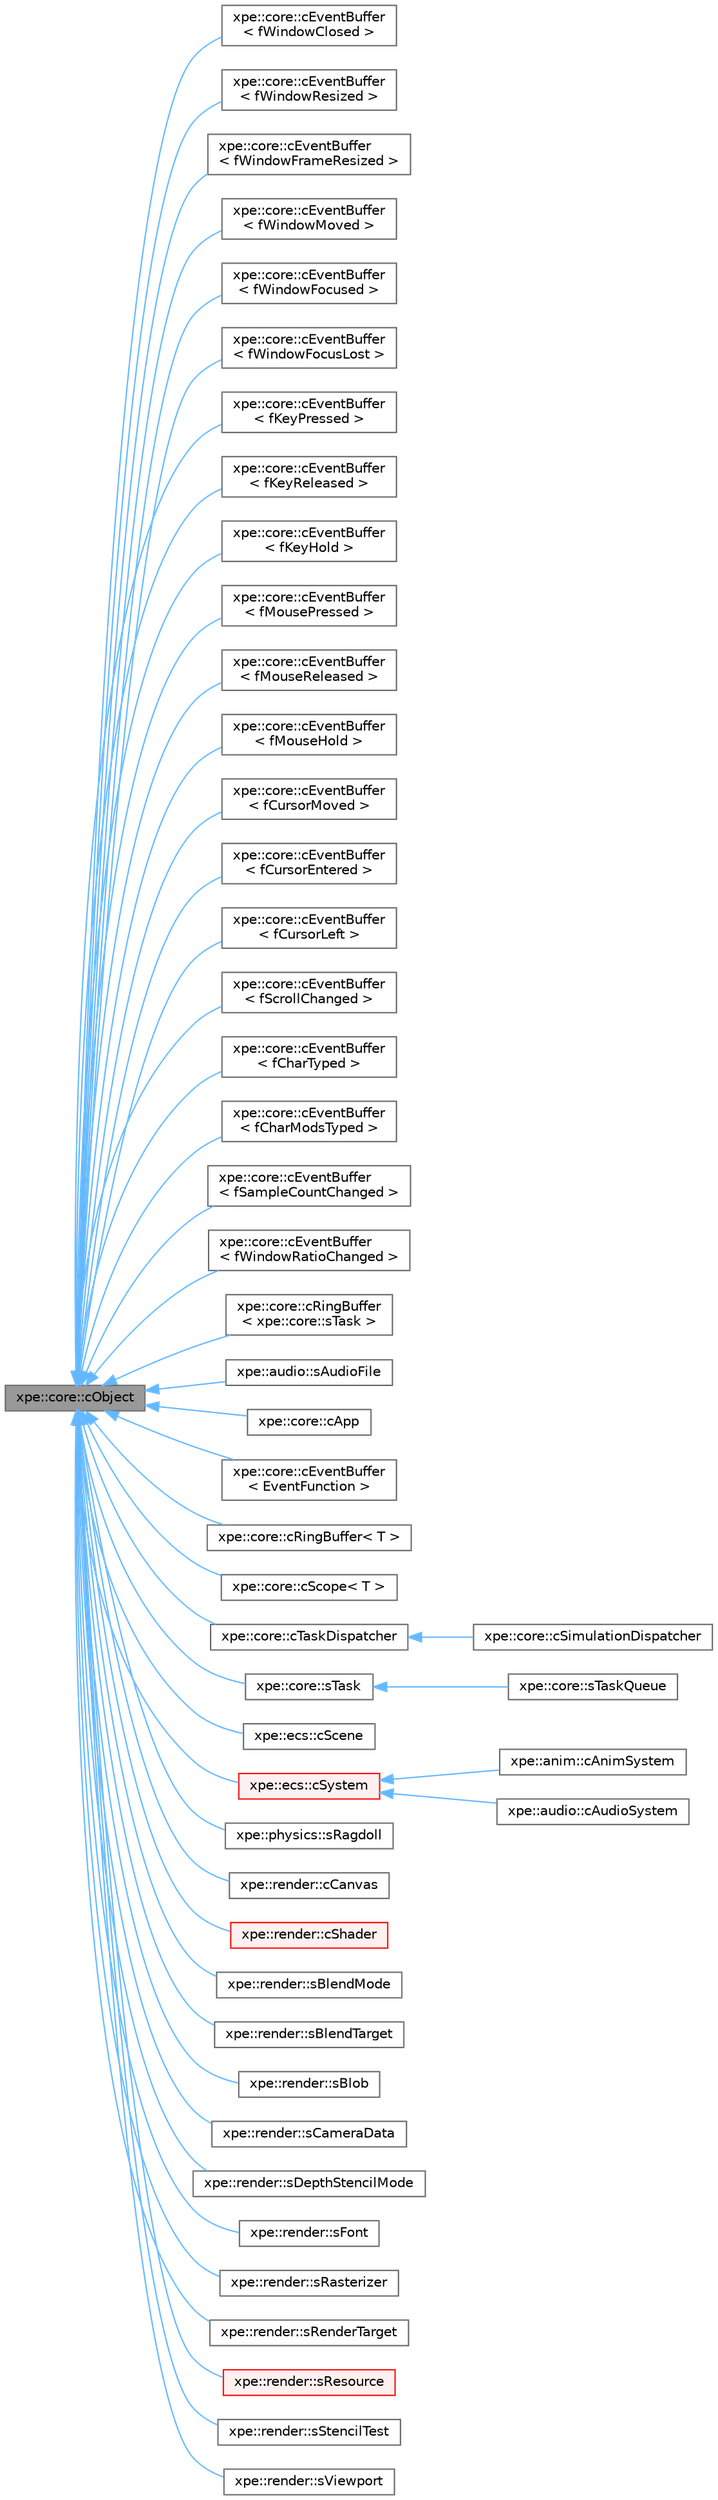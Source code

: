 digraph "xpe::core::cObject"
{
 // LATEX_PDF_SIZE
  bgcolor="transparent";
  edge [fontname=Helvetica,fontsize=10,labelfontname=Helvetica,labelfontsize=10];
  node [fontname=Helvetica,fontsize=10,shape=box,height=0.2,width=0.4];
  rankdir="LR";
  Node1 [id="Node000001",label="xpe::core::cObject",height=0.2,width=0.4,color="gray40", fillcolor="grey60", style="filled", fontcolor="black",tooltip=" "];
  Node1 -> Node2 [id="edge97_Node000001_Node000002",dir="back",color="steelblue1",style="solid",tooltip=" "];
  Node2 [id="Node000002",label="xpe::core::cEventBuffer\l\< fWindowClosed \>",height=0.2,width=0.4,color="gray40", fillcolor="white", style="filled",URL="$classxpe_1_1core_1_1c_event_buffer.html",tooltip=" "];
  Node1 -> Node3 [id="edge98_Node000001_Node000003",dir="back",color="steelblue1",style="solid",tooltip=" "];
  Node3 [id="Node000003",label="xpe::core::cEventBuffer\l\< fWindowResized \>",height=0.2,width=0.4,color="gray40", fillcolor="white", style="filled",URL="$classxpe_1_1core_1_1c_event_buffer.html",tooltip=" "];
  Node1 -> Node4 [id="edge99_Node000001_Node000004",dir="back",color="steelblue1",style="solid",tooltip=" "];
  Node4 [id="Node000004",label="xpe::core::cEventBuffer\l\< fWindowFrameResized \>",height=0.2,width=0.4,color="gray40", fillcolor="white", style="filled",URL="$classxpe_1_1core_1_1c_event_buffer.html",tooltip=" "];
  Node1 -> Node5 [id="edge100_Node000001_Node000005",dir="back",color="steelblue1",style="solid",tooltip=" "];
  Node5 [id="Node000005",label="xpe::core::cEventBuffer\l\< fWindowMoved \>",height=0.2,width=0.4,color="gray40", fillcolor="white", style="filled",URL="$classxpe_1_1core_1_1c_event_buffer.html",tooltip=" "];
  Node1 -> Node6 [id="edge101_Node000001_Node000006",dir="back",color="steelblue1",style="solid",tooltip=" "];
  Node6 [id="Node000006",label="xpe::core::cEventBuffer\l\< fWindowFocused \>",height=0.2,width=0.4,color="gray40", fillcolor="white", style="filled",URL="$classxpe_1_1core_1_1c_event_buffer.html",tooltip=" "];
  Node1 -> Node7 [id="edge102_Node000001_Node000007",dir="back",color="steelblue1",style="solid",tooltip=" "];
  Node7 [id="Node000007",label="xpe::core::cEventBuffer\l\< fWindowFocusLost \>",height=0.2,width=0.4,color="gray40", fillcolor="white", style="filled",URL="$classxpe_1_1core_1_1c_event_buffer.html",tooltip=" "];
  Node1 -> Node8 [id="edge103_Node000001_Node000008",dir="back",color="steelblue1",style="solid",tooltip=" "];
  Node8 [id="Node000008",label="xpe::core::cEventBuffer\l\< fKeyPressed \>",height=0.2,width=0.4,color="gray40", fillcolor="white", style="filled",URL="$classxpe_1_1core_1_1c_event_buffer.html",tooltip=" "];
  Node1 -> Node9 [id="edge104_Node000001_Node000009",dir="back",color="steelblue1",style="solid",tooltip=" "];
  Node9 [id="Node000009",label="xpe::core::cEventBuffer\l\< fKeyReleased \>",height=0.2,width=0.4,color="gray40", fillcolor="white", style="filled",URL="$classxpe_1_1core_1_1c_event_buffer.html",tooltip=" "];
  Node1 -> Node10 [id="edge105_Node000001_Node000010",dir="back",color="steelblue1",style="solid",tooltip=" "];
  Node10 [id="Node000010",label="xpe::core::cEventBuffer\l\< fKeyHold \>",height=0.2,width=0.4,color="gray40", fillcolor="white", style="filled",URL="$classxpe_1_1core_1_1c_event_buffer.html",tooltip=" "];
  Node1 -> Node11 [id="edge106_Node000001_Node000011",dir="back",color="steelblue1",style="solid",tooltip=" "];
  Node11 [id="Node000011",label="xpe::core::cEventBuffer\l\< fMousePressed \>",height=0.2,width=0.4,color="gray40", fillcolor="white", style="filled",URL="$classxpe_1_1core_1_1c_event_buffer.html",tooltip=" "];
  Node1 -> Node12 [id="edge107_Node000001_Node000012",dir="back",color="steelblue1",style="solid",tooltip=" "];
  Node12 [id="Node000012",label="xpe::core::cEventBuffer\l\< fMouseReleased \>",height=0.2,width=0.4,color="gray40", fillcolor="white", style="filled",URL="$classxpe_1_1core_1_1c_event_buffer.html",tooltip=" "];
  Node1 -> Node13 [id="edge108_Node000001_Node000013",dir="back",color="steelblue1",style="solid",tooltip=" "];
  Node13 [id="Node000013",label="xpe::core::cEventBuffer\l\< fMouseHold \>",height=0.2,width=0.4,color="gray40", fillcolor="white", style="filled",URL="$classxpe_1_1core_1_1c_event_buffer.html",tooltip=" "];
  Node1 -> Node14 [id="edge109_Node000001_Node000014",dir="back",color="steelblue1",style="solid",tooltip=" "];
  Node14 [id="Node000014",label="xpe::core::cEventBuffer\l\< fCursorMoved \>",height=0.2,width=0.4,color="gray40", fillcolor="white", style="filled",URL="$classxpe_1_1core_1_1c_event_buffer.html",tooltip=" "];
  Node1 -> Node15 [id="edge110_Node000001_Node000015",dir="back",color="steelblue1",style="solid",tooltip=" "];
  Node15 [id="Node000015",label="xpe::core::cEventBuffer\l\< fCursorEntered \>",height=0.2,width=0.4,color="gray40", fillcolor="white", style="filled",URL="$classxpe_1_1core_1_1c_event_buffer.html",tooltip=" "];
  Node1 -> Node16 [id="edge111_Node000001_Node000016",dir="back",color="steelblue1",style="solid",tooltip=" "];
  Node16 [id="Node000016",label="xpe::core::cEventBuffer\l\< fCursorLeft \>",height=0.2,width=0.4,color="gray40", fillcolor="white", style="filled",URL="$classxpe_1_1core_1_1c_event_buffer.html",tooltip=" "];
  Node1 -> Node17 [id="edge112_Node000001_Node000017",dir="back",color="steelblue1",style="solid",tooltip=" "];
  Node17 [id="Node000017",label="xpe::core::cEventBuffer\l\< fScrollChanged \>",height=0.2,width=0.4,color="gray40", fillcolor="white", style="filled",URL="$classxpe_1_1core_1_1c_event_buffer.html",tooltip=" "];
  Node1 -> Node18 [id="edge113_Node000001_Node000018",dir="back",color="steelblue1",style="solid",tooltip=" "];
  Node18 [id="Node000018",label="xpe::core::cEventBuffer\l\< fCharTyped \>",height=0.2,width=0.4,color="gray40", fillcolor="white", style="filled",URL="$classxpe_1_1core_1_1c_event_buffer.html",tooltip=" "];
  Node1 -> Node19 [id="edge114_Node000001_Node000019",dir="back",color="steelblue1",style="solid",tooltip=" "];
  Node19 [id="Node000019",label="xpe::core::cEventBuffer\l\< fCharModsTyped \>",height=0.2,width=0.4,color="gray40", fillcolor="white", style="filled",URL="$classxpe_1_1core_1_1c_event_buffer.html",tooltip=" "];
  Node1 -> Node20 [id="edge115_Node000001_Node000020",dir="back",color="steelblue1",style="solid",tooltip=" "];
  Node20 [id="Node000020",label="xpe::core::cEventBuffer\l\< fSampleCountChanged \>",height=0.2,width=0.4,color="gray40", fillcolor="white", style="filled",URL="$classxpe_1_1core_1_1c_event_buffer.html",tooltip=" "];
  Node1 -> Node21 [id="edge116_Node000001_Node000021",dir="back",color="steelblue1",style="solid",tooltip=" "];
  Node21 [id="Node000021",label="xpe::core::cEventBuffer\l\< fWindowRatioChanged \>",height=0.2,width=0.4,color="gray40", fillcolor="white", style="filled",URL="$classxpe_1_1core_1_1c_event_buffer.html",tooltip=" "];
  Node1 -> Node22 [id="edge117_Node000001_Node000022",dir="back",color="steelblue1",style="solid",tooltip=" "];
  Node22 [id="Node000022",label="xpe::core::cRingBuffer\l\< xpe::core::sTask \>",height=0.2,width=0.4,color="gray40", fillcolor="white", style="filled",URL="$classxpe_1_1core_1_1c_ring_buffer.html",tooltip=" "];
  Node1 -> Node23 [id="edge118_Node000001_Node000023",dir="back",color="steelblue1",style="solid",tooltip=" "];
  Node23 [id="Node000023",label="xpe::audio::sAudioFile",height=0.2,width=0.4,color="gray40", fillcolor="white", style="filled",URL="$structxpe_1_1audio_1_1s_audio_file.html",tooltip=" "];
  Node1 -> Node24 [id="edge119_Node000001_Node000024",dir="back",color="steelblue1",style="solid",tooltip=" "];
  Node24 [id="Node000024",label="xpe::core::cApp",height=0.2,width=0.4,color="gray40", fillcolor="white", style="filled",URL="$classxpe_1_1core_1_1c_app.html",tooltip=" "];
  Node1 -> Node25 [id="edge120_Node000001_Node000025",dir="back",color="steelblue1",style="solid",tooltip=" "];
  Node25 [id="Node000025",label="xpe::core::cEventBuffer\l\< EventFunction \>",height=0.2,width=0.4,color="gray40", fillcolor="white", style="filled",URL="$classxpe_1_1core_1_1c_event_buffer.html",tooltip=" "];
  Node1 -> Node26 [id="edge121_Node000001_Node000026",dir="back",color="steelblue1",style="solid",tooltip=" "];
  Node26 [id="Node000026",label="xpe::core::cRingBuffer\< T \>",height=0.2,width=0.4,color="gray40", fillcolor="white", style="filled",URL="$classxpe_1_1core_1_1c_ring_buffer.html",tooltip=" "];
  Node1 -> Node27 [id="edge122_Node000001_Node000027",dir="back",color="steelblue1",style="solid",tooltip=" "];
  Node27 [id="Node000027",label="xpe::core::cScope\< T \>",height=0.2,width=0.4,color="gray40", fillcolor="white", style="filled",URL="$classxpe_1_1core_1_1c_scope.html",tooltip=" "];
  Node1 -> Node28 [id="edge123_Node000001_Node000028",dir="back",color="steelblue1",style="solid",tooltip=" "];
  Node28 [id="Node000028",label="xpe::core::cTaskDispatcher",height=0.2,width=0.4,color="gray40", fillcolor="white", style="filled",URL="$classxpe_1_1core_1_1c_task_dispatcher.html",tooltip=" "];
  Node28 -> Node29 [id="edge124_Node000028_Node000029",dir="back",color="steelblue1",style="solid",tooltip=" "];
  Node29 [id="Node000029",label="xpe::core::cSimulationDispatcher",height=0.2,width=0.4,color="gray40", fillcolor="white", style="filled",URL="$classxpe_1_1core_1_1c_simulation_dispatcher.html",tooltip=" "];
  Node1 -> Node30 [id="edge125_Node000001_Node000030",dir="back",color="steelblue1",style="solid",tooltip=" "];
  Node30 [id="Node000030",label="xpe::core::sTask",height=0.2,width=0.4,color="gray40", fillcolor="white", style="filled",URL="$structxpe_1_1core_1_1s_task.html",tooltip=" "];
  Node30 -> Node31 [id="edge126_Node000030_Node000031",dir="back",color="steelblue1",style="solid",tooltip=" "];
  Node31 [id="Node000031",label="xpe::core::sTaskQueue",height=0.2,width=0.4,color="gray40", fillcolor="white", style="filled",URL="$structxpe_1_1core_1_1s_task_queue.html",tooltip=" "];
  Node1 -> Node32 [id="edge127_Node000001_Node000032",dir="back",color="steelblue1",style="solid",tooltip=" "];
  Node32 [id="Node000032",label="xpe::ecs::cScene",height=0.2,width=0.4,color="gray40", fillcolor="white", style="filled",URL="$classxpe_1_1ecs_1_1c_scene.html",tooltip=" "];
  Node1 -> Node33 [id="edge128_Node000001_Node000033",dir="back",color="steelblue1",style="solid",tooltip=" "];
  Node33 [id="Node000033",label="xpe::ecs::cSystem",height=0.2,width=0.4,color="red", fillcolor="#FFF0F0", style="filled",URL="$classxpe_1_1ecs_1_1c_system.html",tooltip=" "];
  Node33 -> Node34 [id="edge129_Node000033_Node000034",dir="back",color="steelblue1",style="solid",tooltip=" "];
  Node34 [id="Node000034",label="xpe::anim::cAnimSystem",height=0.2,width=0.4,color="gray40", fillcolor="white", style="filled",URL="$classxpe_1_1anim_1_1c_anim_system.html",tooltip=" "];
  Node33 -> Node35 [id="edge130_Node000033_Node000035",dir="back",color="steelblue1",style="solid",tooltip=" "];
  Node35 [id="Node000035",label="xpe::audio::cAudioSystem",height=0.2,width=0.4,color="gray40", fillcolor="white", style="filled",URL="$classxpe_1_1audio_1_1c_audio_system.html",tooltip=" "];
  Node1 -> Node38 [id="edge131_Node000001_Node000038",dir="back",color="steelblue1",style="solid",tooltip=" "];
  Node38 [id="Node000038",label="xpe::physics::sRagdoll",height=0.2,width=0.4,color="gray40", fillcolor="white", style="filled",URL="$structxpe_1_1physics_1_1s_ragdoll.html",tooltip=" "];
  Node1 -> Node39 [id="edge132_Node000001_Node000039",dir="back",color="steelblue1",style="solid",tooltip=" "];
  Node39 [id="Node000039",label="xpe::render::cCanvas",height=0.2,width=0.4,color="gray40", fillcolor="white", style="filled",URL="$classxpe_1_1render_1_1c_canvas.html",tooltip=" "];
  Node1 -> Node40 [id="edge133_Node000001_Node000040",dir="back",color="steelblue1",style="solid",tooltip=" "];
  Node40 [id="Node000040",label="xpe::render::cShader",height=0.2,width=0.4,color="red", fillcolor="#FFF0F0", style="filled",URL="$classxpe_1_1render_1_1c_shader.html",tooltip=" "];
  Node1 -> Node56 [id="edge134_Node000001_Node000056",dir="back",color="steelblue1",style="solid",tooltip=" "];
  Node56 [id="Node000056",label="xpe::render::sBlendMode",height=0.2,width=0.4,color="gray40", fillcolor="white", style="filled",URL="$structxpe_1_1render_1_1s_blend_mode.html",tooltip=" "];
  Node1 -> Node57 [id="edge135_Node000001_Node000057",dir="back",color="steelblue1",style="solid",tooltip=" "];
  Node57 [id="Node000057",label="xpe::render::sBlendTarget",height=0.2,width=0.4,color="gray40", fillcolor="white", style="filled",URL="$structxpe_1_1render_1_1s_blend_target.html",tooltip=" "];
  Node1 -> Node58 [id="edge136_Node000001_Node000058",dir="back",color="steelblue1",style="solid",tooltip=" "];
  Node58 [id="Node000058",label="xpe::render::sBlob",height=0.2,width=0.4,color="gray40", fillcolor="white", style="filled",URL="$structxpe_1_1render_1_1s_blob.html",tooltip=" "];
  Node1 -> Node59 [id="edge137_Node000001_Node000059",dir="back",color="steelblue1",style="solid",tooltip=" "];
  Node59 [id="Node000059",label="xpe::render::sCameraData",height=0.2,width=0.4,color="gray40", fillcolor="white", style="filled",URL="$structxpe_1_1render_1_1s_camera_data.html",tooltip=" "];
  Node1 -> Node60 [id="edge138_Node000001_Node000060",dir="back",color="steelblue1",style="solid",tooltip=" "];
  Node60 [id="Node000060",label="xpe::render::sDepthStencilMode",height=0.2,width=0.4,color="gray40", fillcolor="white", style="filled",URL="$structxpe_1_1render_1_1s_depth_stencil_mode.html",tooltip=" "];
  Node1 -> Node61 [id="edge139_Node000001_Node000061",dir="back",color="steelblue1",style="solid",tooltip=" "];
  Node61 [id="Node000061",label="xpe::render::sFont",height=0.2,width=0.4,color="gray40", fillcolor="white", style="filled",URL="$structxpe_1_1render_1_1s_font.html",tooltip=" "];
  Node1 -> Node62 [id="edge140_Node000001_Node000062",dir="back",color="steelblue1",style="solid",tooltip=" "];
  Node62 [id="Node000062",label="xpe::render::sRasterizer",height=0.2,width=0.4,color="gray40", fillcolor="white", style="filled",URL="$structxpe_1_1render_1_1s_rasterizer.html",tooltip=" "];
  Node1 -> Node63 [id="edge141_Node000001_Node000063",dir="back",color="steelblue1",style="solid",tooltip=" "];
  Node63 [id="Node000063",label="xpe::render::sRenderTarget",height=0.2,width=0.4,color="gray40", fillcolor="white", style="filled",URL="$structxpe_1_1render_1_1s_render_target.html",tooltip=" "];
  Node1 -> Node64 [id="edge142_Node000001_Node000064",dir="back",color="steelblue1",style="solid",tooltip=" "];
  Node64 [id="Node000064",label="xpe::render::sResource",height=0.2,width=0.4,color="red", fillcolor="#FFF0F0", style="filled",URL="$structxpe_1_1render_1_1s_resource.html",tooltip=" "];
  Node1 -> Node98 [id="edge143_Node000001_Node000098",dir="back",color="steelblue1",style="solid",tooltip=" "];
  Node98 [id="Node000098",label="xpe::render::sStencilTest",height=0.2,width=0.4,color="gray40", fillcolor="white", style="filled",URL="$structxpe_1_1render_1_1s_stencil_test.html",tooltip=" "];
  Node1 -> Node99 [id="edge144_Node000001_Node000099",dir="back",color="steelblue1",style="solid",tooltip=" "];
  Node99 [id="Node000099",label="xpe::render::sViewport",height=0.2,width=0.4,color="gray40", fillcolor="white", style="filled",URL="$structxpe_1_1render_1_1s_viewport.html",tooltip=" "];
}
